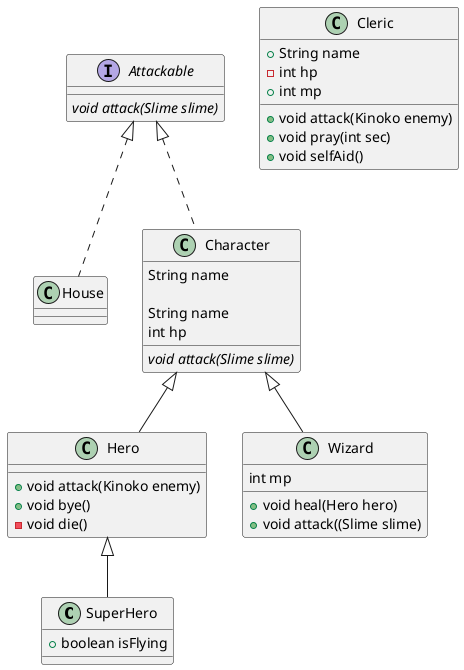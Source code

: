 @startuml
'https://plantuml.com/class-diagram

class SuperHero extends Hero{
    + boolean isFlying
}

interface Attackable {
{abstract} void attack(Slime slime)
}

class House implements Attackable {
}

abstract class Character implements Attackable {
String name

}

class Character{
    String name
    int hp

    {abstract} void attack(Slime slime)
}

class Wizard extends Character{
    int mp
    + void heal(Hero hero)
    + void attack((Slime slime)
}

class Hero extends Character {
    + void attack(Kinoko enemy)
    + void bye()
    - void die()
}

class Cleric{
    + String name
    - int hp
    + int mp

    + void attack(Kinoko enemy)
    + void pray(int sec)
    + void selfAid()
}

@enduml